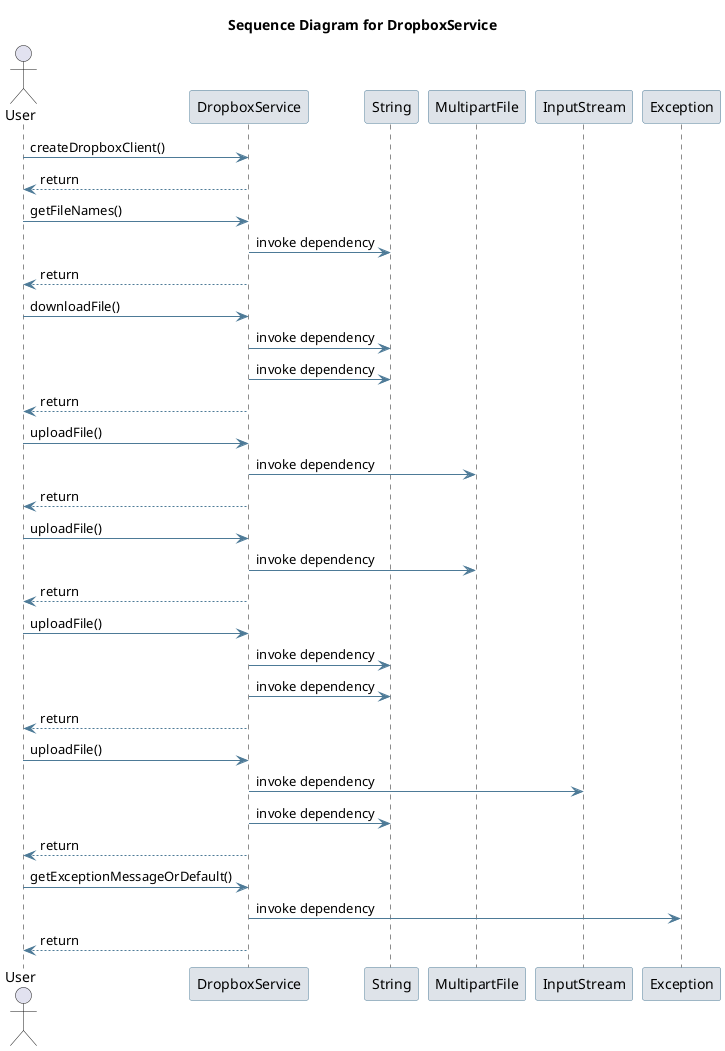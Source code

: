 @startuml
skinparam sequence {
 ArrowColor #4D7A97 
 ParticipantBorderColor #4D7A97 
 ParticipantBackgroundColor #DEE3E9 
}
title Sequence Diagram for DropboxService

actor User
User -> DropboxService: createDropboxClient()
DropboxService --> User : return
User -> DropboxService: getFileNames()
participant String
DropboxService -> String: invoke dependency
DropboxService --> User : return
User -> DropboxService: downloadFile()
DropboxService -> String: invoke dependency
DropboxService -> String: invoke dependency
DropboxService --> User : return
User -> DropboxService: uploadFile()
participant MultipartFile
DropboxService -> MultipartFile: invoke dependency
DropboxService --> User : return
User -> DropboxService: uploadFile()
DropboxService -> MultipartFile: invoke dependency
DropboxService --> User : return
User -> DropboxService: uploadFile()
DropboxService -> String: invoke dependency
DropboxService -> String: invoke dependency
DropboxService --> User : return
User -> DropboxService: uploadFile()
participant InputStream
DropboxService -> InputStream: invoke dependency
DropboxService -> String: invoke dependency
DropboxService --> User : return
User -> DropboxService: getExceptionMessageOrDefault()
participant Exception
DropboxService -> Exception: invoke dependency
DropboxService --> User : return
@enduml
